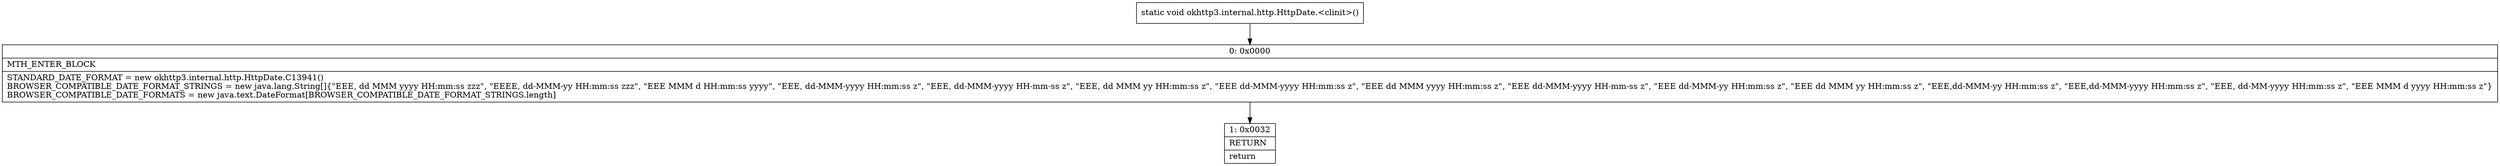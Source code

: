 digraph "CFG forokhttp3.internal.http.HttpDate.\<clinit\>()V" {
Node_0 [shape=record,label="{0\:\ 0x0000|MTH_ENTER_BLOCK\l|STANDARD_DATE_FORMAT = new okhttp3.internal.http.HttpDate.C13941()\lBROWSER_COMPATIBLE_DATE_FORMAT_STRINGS = new java.lang.String[]\{\"EEE, dd MMM yyyy HH:mm:ss zzz\", \"EEEE, dd\-MMM\-yy HH:mm:ss zzz\", \"EEE MMM d HH:mm:ss yyyy\", \"EEE, dd\-MMM\-yyyy HH:mm:ss z\", \"EEE, dd\-MMM\-yyyy HH\-mm\-ss z\", \"EEE, dd MMM yy HH:mm:ss z\", \"EEE dd\-MMM\-yyyy HH:mm:ss z\", \"EEE dd MMM yyyy HH:mm:ss z\", \"EEE dd\-MMM\-yyyy HH\-mm\-ss z\", \"EEE dd\-MMM\-yy HH:mm:ss z\", \"EEE dd MMM yy HH:mm:ss z\", \"EEE,dd\-MMM\-yy HH:mm:ss z\", \"EEE,dd\-MMM\-yyyy HH:mm:ss z\", \"EEE, dd\-MM\-yyyy HH:mm:ss z\", \"EEE MMM d yyyy HH:mm:ss z\"\}\lBROWSER_COMPATIBLE_DATE_FORMATS = new java.text.DateFormat[BROWSER_COMPATIBLE_DATE_FORMAT_STRINGS.length]\l}"];
Node_1 [shape=record,label="{1\:\ 0x0032|RETURN\l|return\l}"];
MethodNode[shape=record,label="{static void okhttp3.internal.http.HttpDate.\<clinit\>() }"];
MethodNode -> Node_0;
Node_0 -> Node_1;
}

